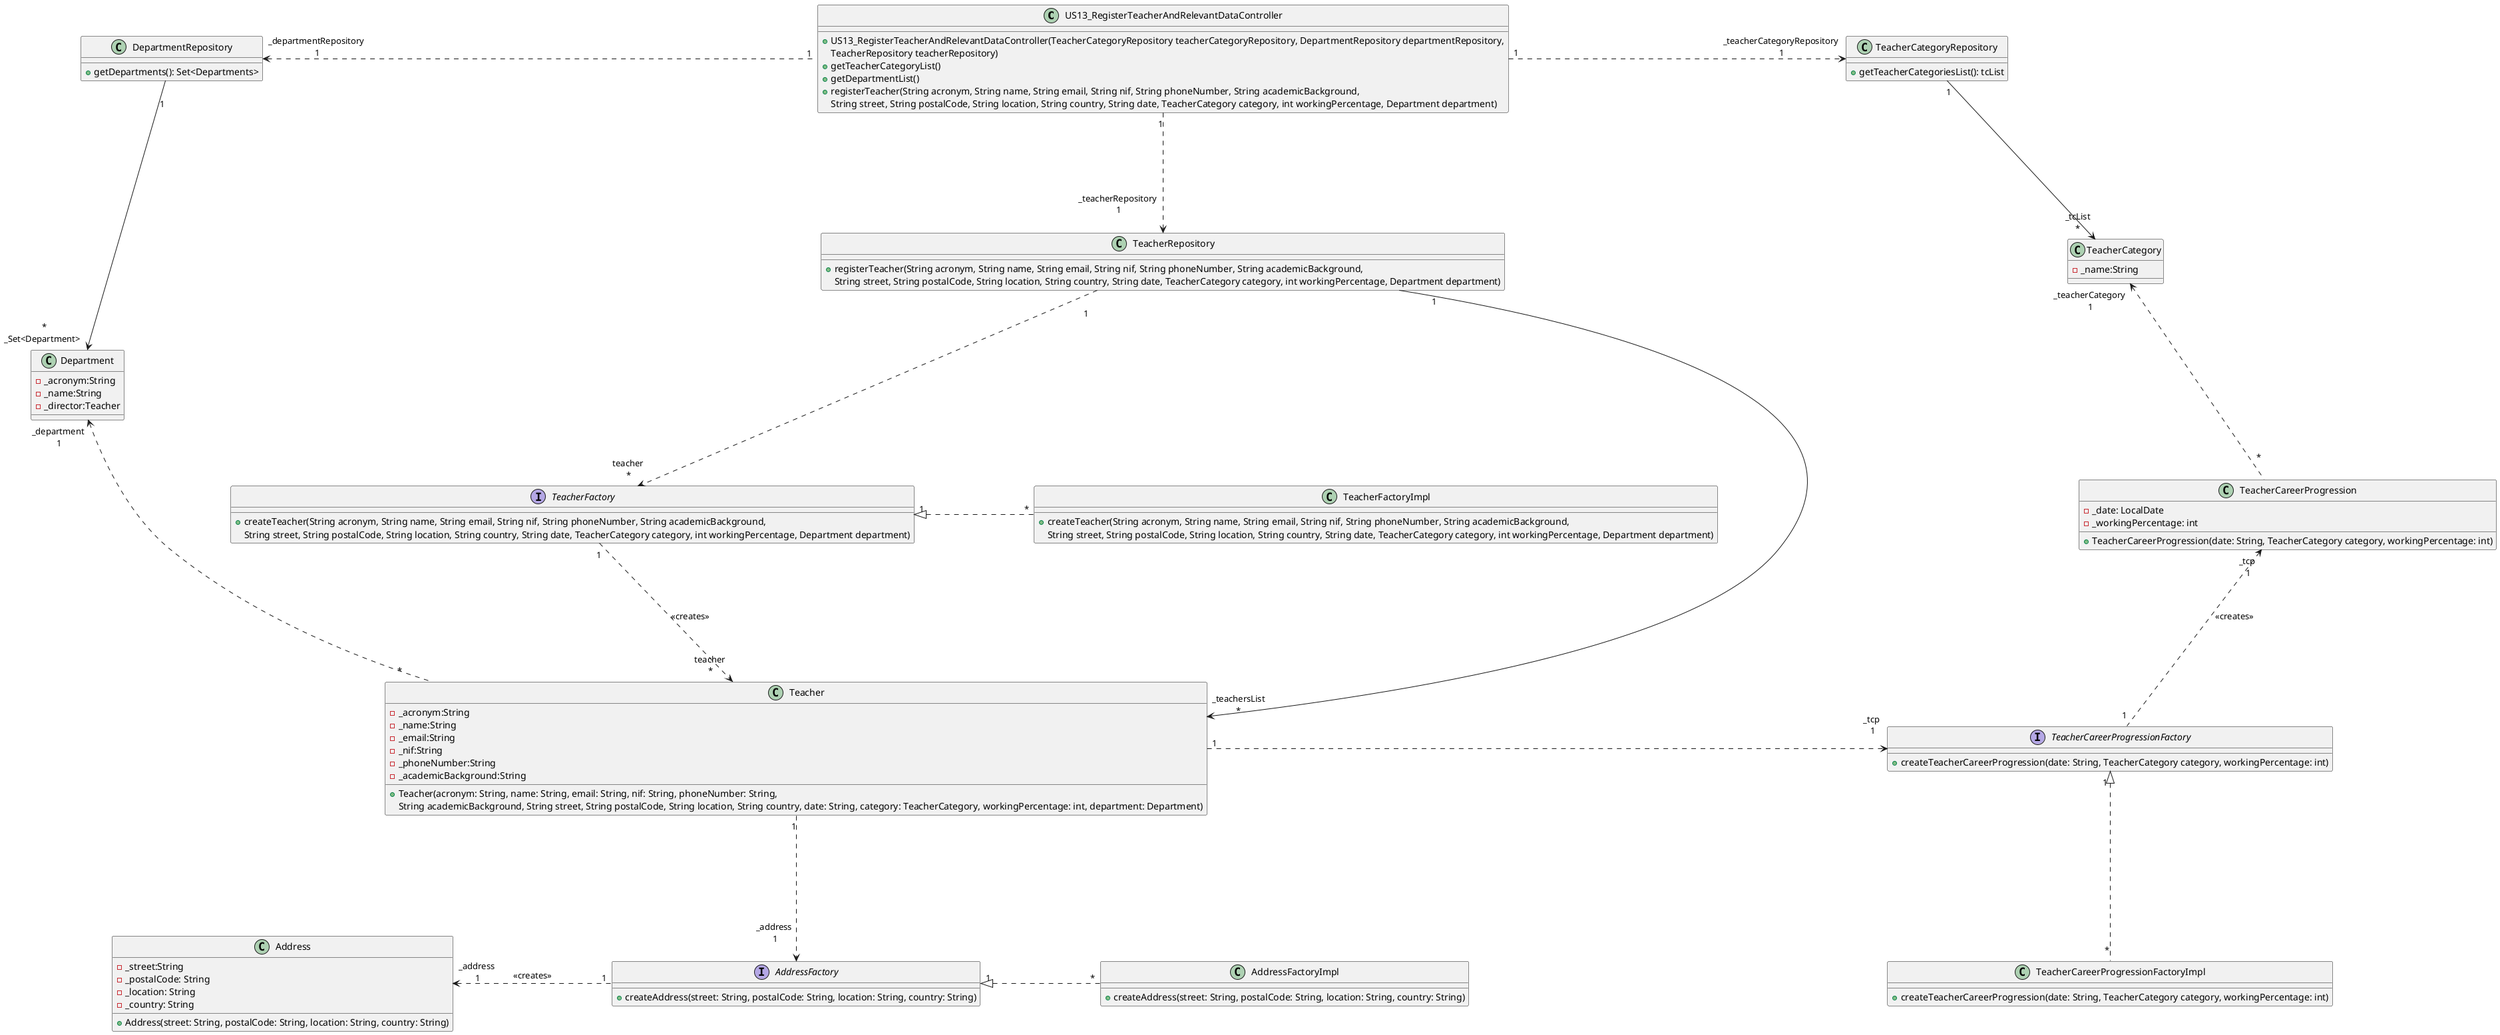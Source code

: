 @startuml
'https://plantuml.com/class-diagram

top to bottom direction

skinparam ranksep 180
skinparam nodesep 180

class US13_RegisterTeacherAndRelevantDataController {
+US13_RegisterTeacherAndRelevantDataController(TeacherCategoryRepository teacherCategoryRepository, DepartmentRepository departmentRepository,
TeacherRepository teacherRepository)
+getTeacherCategoryList()
+getDepartmentList()
+registerTeacher(String acronym, String name, String email, String nif, String phoneNumber, String academicBackground,
String street, String postalCode, String location, String country, String date, TeacherCategory category, int workingPercentage, Department department)
}

class TeacherCategoryRepository {
+getTeacherCategoriesList(): tcList
}

class DepartmentRepository {
+getDepartments(): Set<Departments>
}

class TeacherRepository {
+registerTeacher(String acronym, String name, String email, String nif, String phoneNumber, String academicBackground,
String street, String postalCode, String location, String country, String date, TeacherCategory category, int workingPercentage, Department department)
}

interface TeacherFactory{
+createTeacher(String acronym, String name, String email, String nif, String phoneNumber, String academicBackground,
               String street, String postalCode, String location, String country, String date, TeacherCategory category, int workingPercentage, Department department)
}

class TeacherFactoryImpl {
+createTeacher(String acronym, String name, String email, String nif, String phoneNumber, String academicBackground,
               String street, String postalCode, String location, String country, String date, TeacherCategory category, int workingPercentage, Department department)
}

class Teacher {
-_acronym:String
 -_name:String
 -_email:String
 -_nif:String
 -_phoneNumber:String
 -_academicBackground:String
 +Teacher(acronym: String, name: String, email: String, nif: String, phoneNumber: String,
 String academicBackground, String street, String postalCode, String location, String country, date: String, category: TeacherCategory, workingPercentage: int, department: Department)
 }

interface AddressFactory {
+createAddress(street: String, postalCode: String, location: String, country: String)
}

class AddressFactoryImpl {
+createAddress(street: String, postalCode: String, location: String, country: String)
}

class Address {
-_street:String
 -_postalCode: String
 -_location: String
 -_country: String
 +Address(street: String, postalCode: String, location: String, country: String)
}

interface TeacherCareerProgressionFactory {
+createTeacherCareerProgression(date: String, TeacherCategory category, workingPercentage: int)
}

class TeacherCareerProgressionFactoryImpl {
+createTeacherCareerProgression(date: String, TeacherCategory category, workingPercentage: int)
}

class TeacherCareerProgression {
-_date: LocalDate
-_workingPercentage: int
+TeacherCareerProgression(date: String, TeacherCategory category, workingPercentage: int)
}

class TeacherCategory {
-_name:String
}

class Department {
-_acronym:String
-_name:String
-_director:Teacher
}

US13_RegisterTeacherAndRelevantDataController "\n1" .r.> "_teacherCategoryRepository \n1"TeacherCategoryRepository
US13_RegisterTeacherAndRelevantDataController "1" .l.> "_departmentRepository \n1"DepartmentRepository
US13_RegisterTeacherAndRelevantDataController "1" .d.> "_teacherRepository \n1\n"TeacherRepository

TeacherCategoryRepository " 1" -d-> "_tcList\n*" TeacherCategory
TeacherCareerProgression " *\n" .u.> "_teacherCategory \n1"TeacherCategory

TeacherRepository "\n1" .d.> "teacher \n*" TeacherFactory
TeacherRepository "1" -> "_teachersList\n*" Teacher
TeacherFactoryImpl "*" .l.|> "\n1" TeacherFactory
TeacherFactory "1 " .d.> "teacher \n*" Teacher: <<creates>>

Teacher "1" .d.> "_address \n1\n" AddressFactory
AddressFactoryImpl "*" .l.|> "\n1" AddressFactory
AddressFactory "1" .l.> "_address \n1" Address: <<creates>>

Teacher "1" .r.> "_tcp \n1\n" TeacherCareerProgressionFactory
TeacherCareerProgressionFactoryImpl "*" .u.|> "1 \n" TeacherCareerProgressionFactory
TeacherCareerProgressionFactory "\n1 " .u.> "_tcp \n1" TeacherCareerProgression: <<creates>>


DepartmentRepository "\n1" -d-> "*\n_Set<Department>  " Department
Teacher "*" .l.> "_department \n1" Department


@enduml